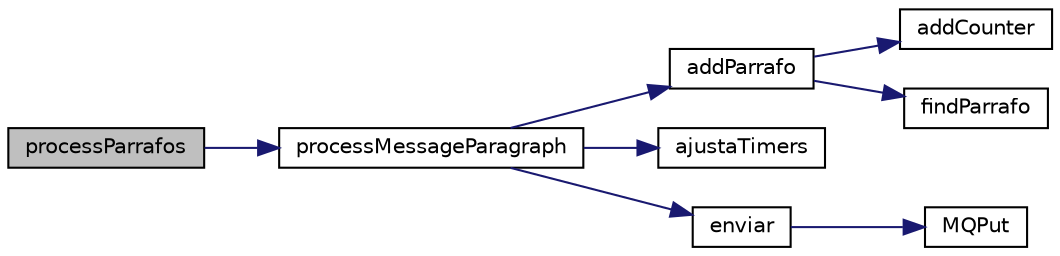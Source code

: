 digraph "processParrafos"
{
  edge [fontname="Helvetica",fontsize="10",labelfontname="Helvetica",labelfontsize="10"];
  node [fontname="Helvetica",fontsize="10",shape=record];
  rankdir="LR";
  Node1 [label="processParrafos",height=0.2,width=0.4,color="black", fillcolor="grey75", style="filled", fontcolor="black"];
  Node1 -> Node2 [color="midnightblue",fontsize="10",style="solid"];
  Node2 [label="processMessageParagraph",height=0.2,width=0.4,color="black", fillcolor="white", style="filled",URL="$messages_8c.html#a01dcea3425d9a1ac856ca40e46c11e06"];
  Node2 -> Node3 [color="midnightblue",fontsize="10",style="solid"];
  Node3 [label="addParrafo",height=0.2,width=0.4,color="black", fillcolor="white", style="filled",URL="$modulos_8c.html#a30a68f431bcf69251c926de4907ae96d"];
  Node3 -> Node4 [color="midnightblue",fontsize="10",style="solid"];
  Node4 [label="addCounter",height=0.2,width=0.4,color="black", fillcolor="white", style="filled",URL="$modulos_8c.html#ab87d90ccd6dcf3bda267f4845b8363b6"];
  Node3 -> Node5 [color="midnightblue",fontsize="10",style="solid"];
  Node5 [label="findParrafo",height=0.2,width=0.4,color="black", fillcolor="white", style="filled",URL="$modulos_8c.html#af911b9d5146ac99210cffd9c91982b97"];
  Node2 -> Node6 [color="midnightblue",fontsize="10",style="solid"];
  Node6 [label="ajustaTimers",height=0.2,width=0.4,color="black", fillcolor="white", style="filled",URL="$messages_8c.html#ade4488bea47f13725077ee3a3e0bac34"];
  Node2 -> Node7 [color="midnightblue",fontsize="10",style="solid"];
  Node7 [label="enviar",height=0.2,width=0.4,color="black", fillcolor="white", style="filled",URL="$amqsdp_8c.html#ab05385469ff40b1b77e3c41846d1421f"];
  Node7 -> Node8 [color="midnightblue",fontsize="10",style="solid"];
  Node8 [label="MQPut",height=0.2,width=0.4,color="black", fillcolor="white", style="filled",URL="$amqsdp_8c.html#a9531d8185ec00f217beb2bcb561099d6"];
}
